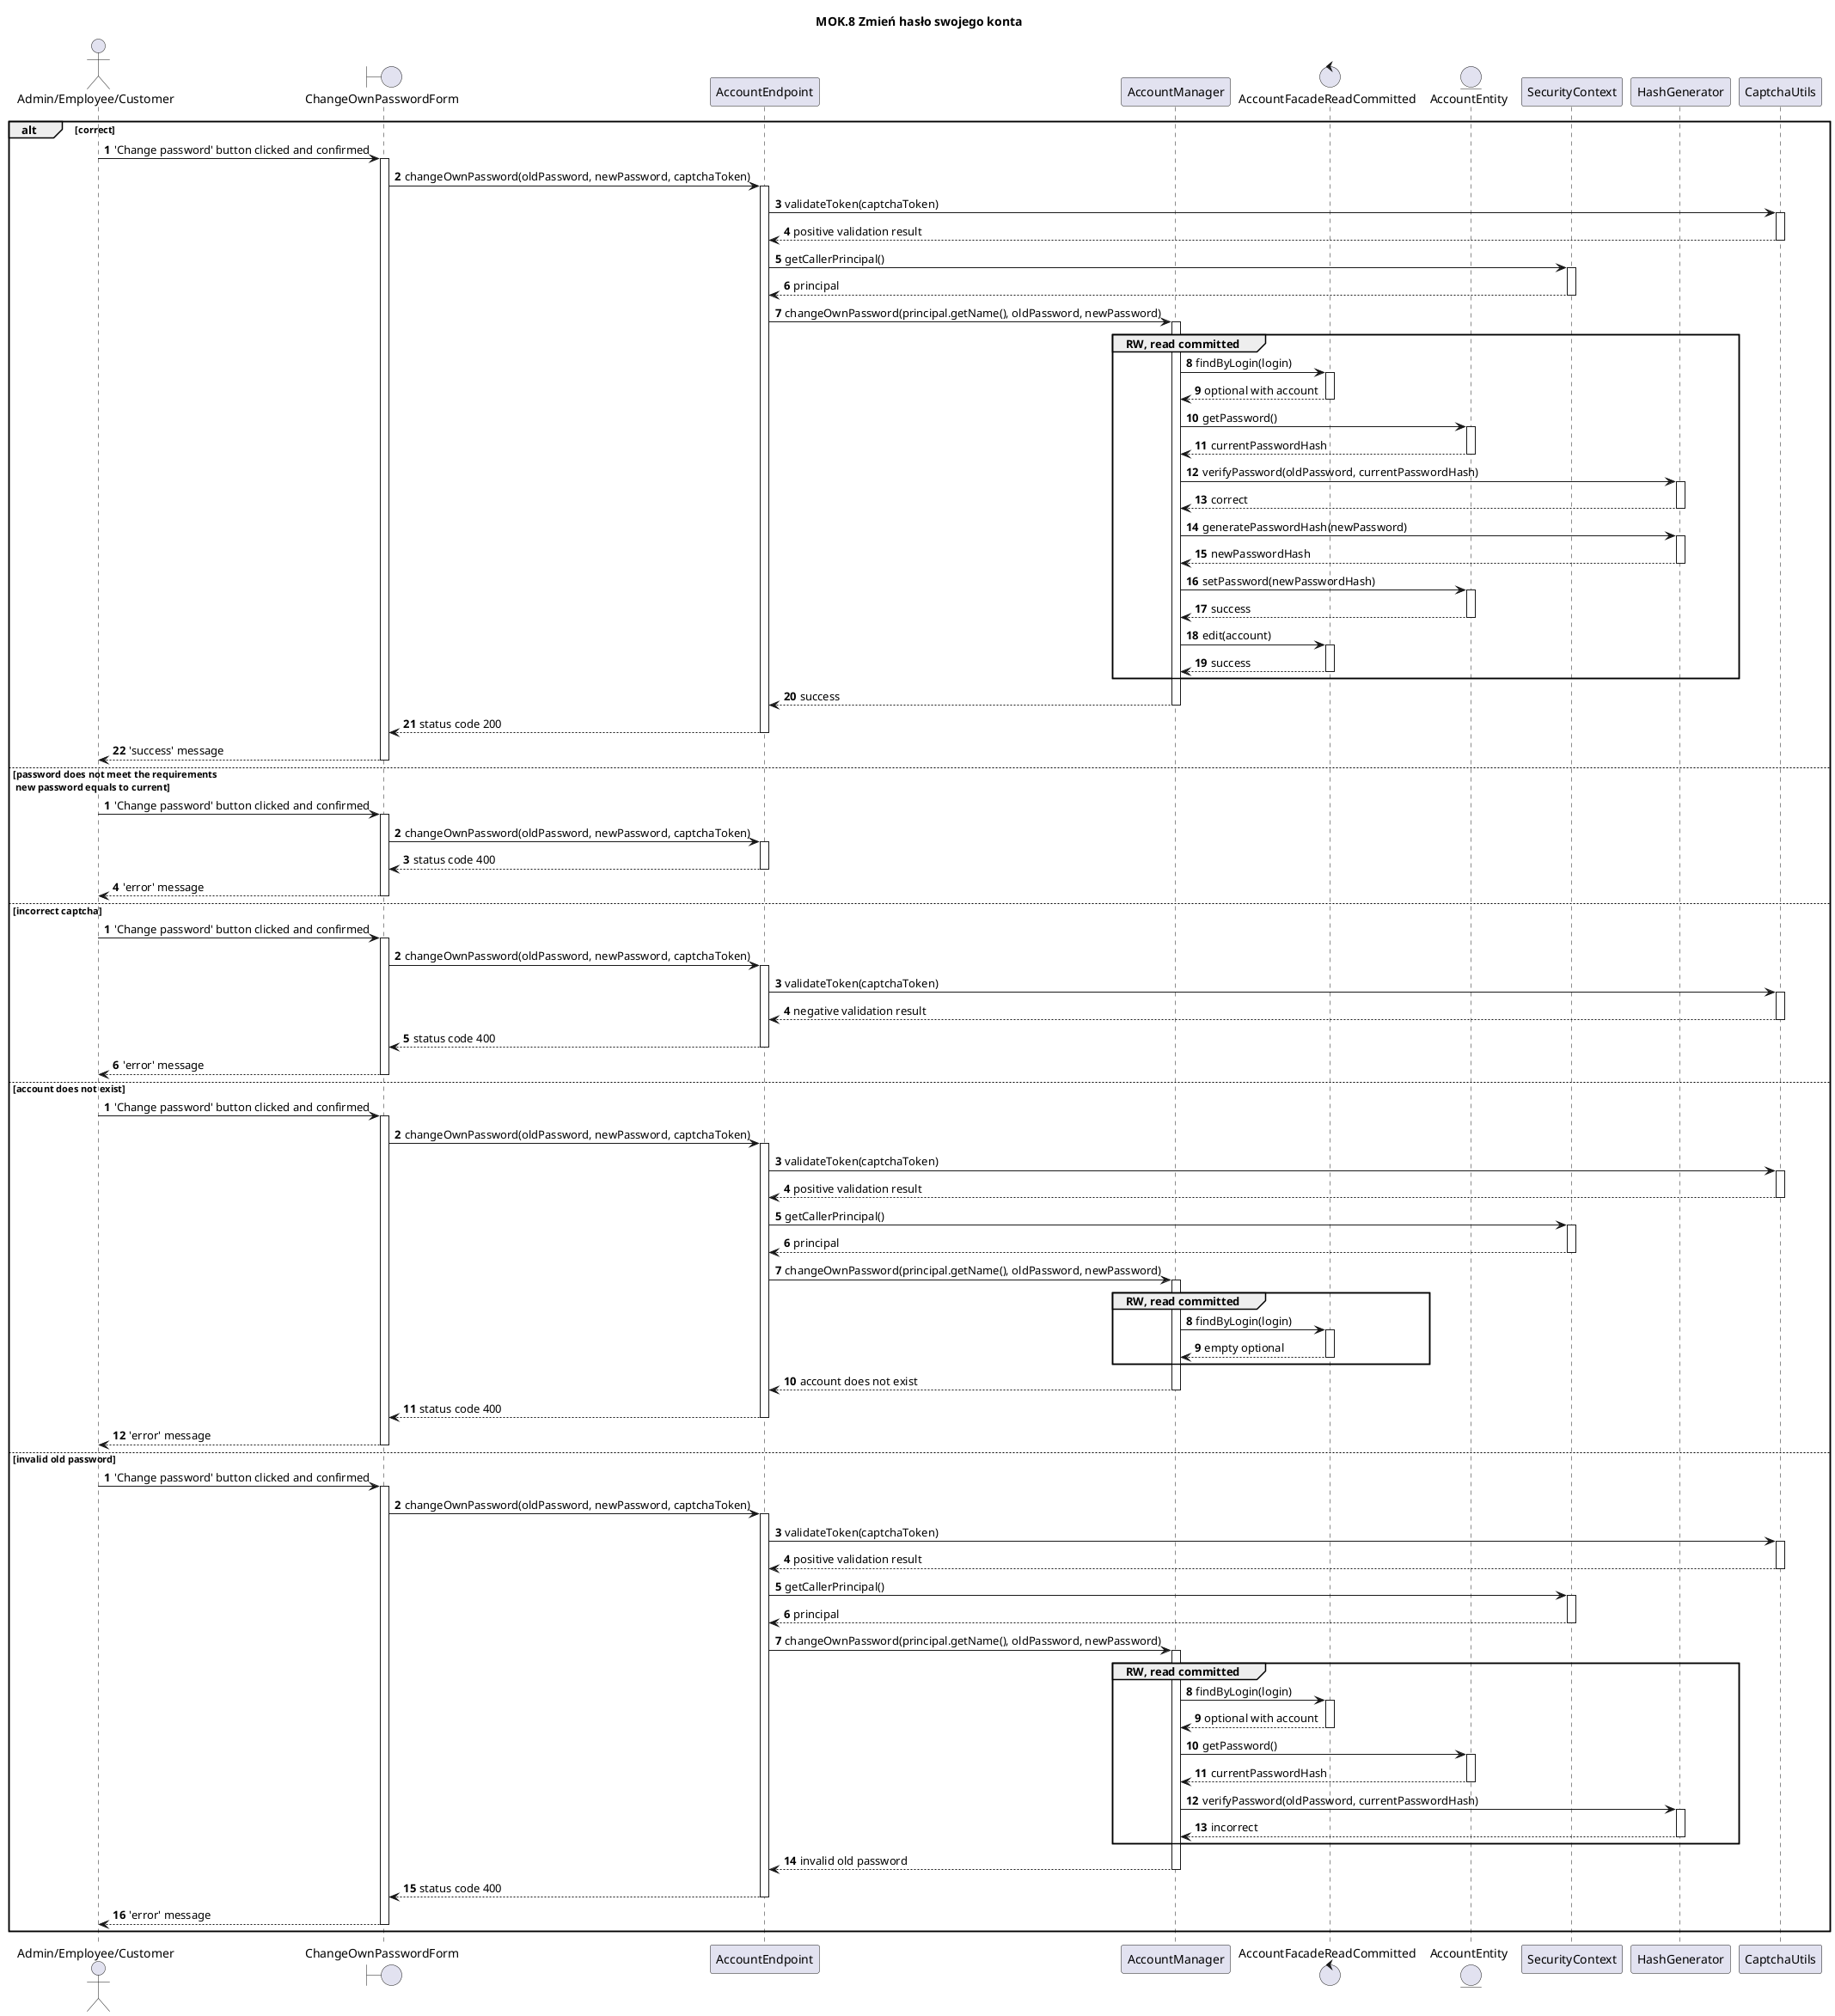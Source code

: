 @startuml
title
MOK.8 Zmień hasło swojego konta
end title

autoactivate on
actor "Admin~/Employee~/Customer"
boundary ChangeOwnPasswordForm
participant AccountEndpoint
participant AccountManager
control AccountFacadeReadCommitted
entity AccountEntity
participant SecurityContext
participant HashGenerator
participant CaptchaUtils

alt correct
autonumber
    "Admin~/Employee~/Customer" -> ChangeOwnPasswordForm: 'Change password' button clicked and confirmed
        ChangeOwnPasswordForm -> AccountEndpoint: changeOwnPassword(oldPassword, newPassword, captchaToken)
            AccountEndpoint -> CaptchaUtils: validateToken(captchaToken)
            return positive validation result
            AccountEndpoint -> SecurityContext: getCallerPrincipal()
            return principal
            AccountEndpoint -> AccountManager: changeOwnPassword(principal.getName(), oldPassword, newPassword)
                group RW, read committed
                    AccountManager -> AccountFacadeReadCommitted: findByLogin(login)
                    return optional with account
                    AccountManager -> AccountEntity: getPassword()
                    return currentPasswordHash
                    AccountManager -> HashGenerator: verifyPassword(oldPassword, currentPasswordHash)
                    return correct
                    AccountManager -> HashGenerator: generatePasswordHash(newPassword)
                    return newPasswordHash
                    AccountManager -> AccountEntity: setPassword(newPasswordHash)
                    return success

                    AccountManager -> AccountFacadeReadCommitted: edit(account)
                    return success
                end
            return success
        return status code 200
    return 'success' message
else password does not meet the requirements \n new password equals to current
autonumber
    "Admin~/Employee~/Customer" -> ChangeOwnPasswordForm: 'Change password' button clicked and confirmed
        ChangeOwnPasswordForm -> AccountEndpoint: changeOwnPassword(oldPassword, newPassword, captchaToken)
        return status code 400
    return 'error' message
else incorrect captcha
autonumber
    "Admin~/Employee~/Customer" -> ChangeOwnPasswordForm: 'Change password' button clicked and confirmed
        ChangeOwnPasswordForm -> AccountEndpoint: changeOwnPassword(oldPassword, newPassword, captchaToken)
            AccountEndpoint -> CaptchaUtils: validateToken(captchaToken)
            return negative validation result
        return status code 400
    return 'error' message
else account does not exist
autonumber
    "Admin~/Employee~/Customer" -> ChangeOwnPasswordForm: 'Change password' button clicked and confirmed
        ChangeOwnPasswordForm -> AccountEndpoint: changeOwnPassword(oldPassword, newPassword, captchaToken)
            AccountEndpoint -> CaptchaUtils: validateToken(captchaToken)
            return positive validation result
            AccountEndpoint -> SecurityContext: getCallerPrincipal()
            return principal
            AccountEndpoint -> AccountManager: changeOwnPassword(principal.getName(), oldPassword, newPassword)
                group RW, read committed
                    AccountManager -> AccountFacadeReadCommitted: findByLogin(login)
                    return empty optional
                end
            return account does not exist
         return status code 400
     return 'error' message
else invalid old password
autonumber
    "Admin~/Employee~/Customer" -> ChangeOwnPasswordForm: 'Change password' button clicked and confirmed
        ChangeOwnPasswordForm -> AccountEndpoint: changeOwnPassword(oldPassword, newPassword, captchaToken)
            AccountEndpoint -> CaptchaUtils: validateToken(captchaToken)
            return positive validation result
            AccountEndpoint -> SecurityContext: getCallerPrincipal()
            return principal
            AccountEndpoint -> AccountManager: changeOwnPassword(principal.getName(), oldPassword, newPassword)
                group RW, read committed
                    AccountManager -> AccountFacadeReadCommitted: findByLogin(login)
                    return optional with account
                    AccountManager -> AccountEntity: getPassword()
                    return currentPasswordHash
                    AccountManager -> HashGenerator: verifyPassword(oldPassword, currentPasswordHash)
                    return incorrect
                end
            return invalid old password
         return status code 400
     return 'error' message
end
@enduml
